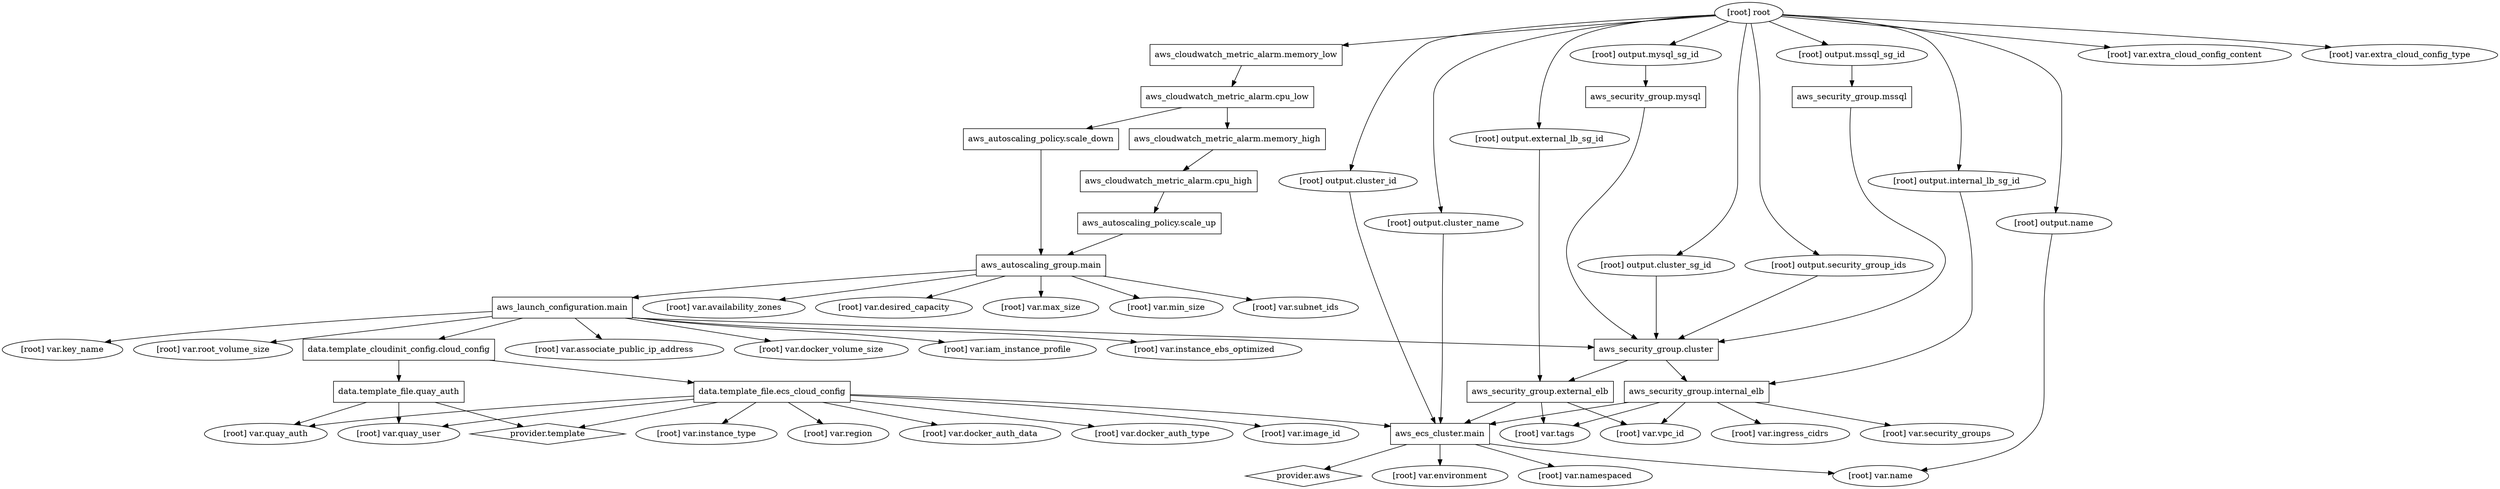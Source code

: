 digraph {
	compound = "true"
	newrank = "true"
	subgraph "root" {
		"[root] aws_autoscaling_group.main" [label = "aws_autoscaling_group.main", shape = "box"]
		"[root] aws_autoscaling_policy.scale_down" [label = "aws_autoscaling_policy.scale_down", shape = "box"]
		"[root] aws_autoscaling_policy.scale_up" [label = "aws_autoscaling_policy.scale_up", shape = "box"]
		"[root] aws_cloudwatch_metric_alarm.cpu_high" [label = "aws_cloudwatch_metric_alarm.cpu_high", shape = "box"]
		"[root] aws_cloudwatch_metric_alarm.cpu_low" [label = "aws_cloudwatch_metric_alarm.cpu_low", shape = "box"]
		"[root] aws_cloudwatch_metric_alarm.memory_high" [label = "aws_cloudwatch_metric_alarm.memory_high", shape = "box"]
		"[root] aws_cloudwatch_metric_alarm.memory_low" [label = "aws_cloudwatch_metric_alarm.memory_low", shape = "box"]
		"[root] aws_ecs_cluster.main" [label = "aws_ecs_cluster.main", shape = "box"]
		"[root] aws_launch_configuration.main" [label = "aws_launch_configuration.main", shape = "box"]
		"[root] aws_security_group.cluster" [label = "aws_security_group.cluster", shape = "box"]
		"[root] aws_security_group.external_elb" [label = "aws_security_group.external_elb", shape = "box"]
		"[root] aws_security_group.internal_elb" [label = "aws_security_group.internal_elb", shape = "box"]
		"[root] aws_security_group.mssql" [label = "aws_security_group.mssql", shape = "box"]
		"[root] aws_security_group.mysql" [label = "aws_security_group.mysql", shape = "box"]
		"[root] data.template_cloudinit_config.cloud_config" [label = "data.template_cloudinit_config.cloud_config", shape = "box"]
		"[root] data.template_file.ecs_cloud_config" [label = "data.template_file.ecs_cloud_config", shape = "box"]
		"[root] data.template_file.quay_auth" [label = "data.template_file.quay_auth", shape = "box"]
		"[root] provider.aws" [label = "provider.aws", shape = "diamond"]
		"[root] provider.template" [label = "provider.template", shape = "diamond"]
		"[root] aws_autoscaling_group.main" -> "[root] aws_launch_configuration.main"
		"[root] aws_autoscaling_group.main" -> "[root] var.availability_zones"
		"[root] aws_autoscaling_group.main" -> "[root] var.desired_capacity"
		"[root] aws_autoscaling_group.main" -> "[root] var.max_size"
		"[root] aws_autoscaling_group.main" -> "[root] var.min_size"
		"[root] aws_autoscaling_group.main" -> "[root] var.subnet_ids"
		"[root] aws_autoscaling_policy.scale_down" -> "[root] aws_autoscaling_group.main"
		"[root] aws_autoscaling_policy.scale_up" -> "[root] aws_autoscaling_group.main"
		"[root] aws_cloudwatch_metric_alarm.cpu_high" -> "[root] aws_autoscaling_policy.scale_up"
		"[root] aws_cloudwatch_metric_alarm.cpu_low" -> "[root] aws_autoscaling_policy.scale_down"
		"[root] aws_cloudwatch_metric_alarm.cpu_low" -> "[root] aws_cloudwatch_metric_alarm.memory_high"
		"[root] aws_cloudwatch_metric_alarm.memory_high" -> "[root] aws_cloudwatch_metric_alarm.cpu_high"
		"[root] aws_cloudwatch_metric_alarm.memory_low" -> "[root] aws_cloudwatch_metric_alarm.cpu_low"
		"[root] aws_ecs_cluster.main" -> "[root] provider.aws"
		"[root] aws_ecs_cluster.main" -> "[root] var.environment"
		"[root] aws_ecs_cluster.main" -> "[root] var.name"
		"[root] aws_ecs_cluster.main" -> "[root] var.namespaced"
		"[root] aws_launch_configuration.main" -> "[root] aws_security_group.cluster"
		"[root] aws_launch_configuration.main" -> "[root] data.template_cloudinit_config.cloud_config"
		"[root] aws_launch_configuration.main" -> "[root] var.associate_public_ip_address"
		"[root] aws_launch_configuration.main" -> "[root] var.docker_volume_size"
		"[root] aws_launch_configuration.main" -> "[root] var.iam_instance_profile"
		"[root] aws_launch_configuration.main" -> "[root] var.instance_ebs_optimized"
		"[root] aws_launch_configuration.main" -> "[root] var.key_name"
		"[root] aws_launch_configuration.main" -> "[root] var.root_volume_size"
		"[root] aws_security_group.cluster" -> "[root] aws_security_group.external_elb"
		"[root] aws_security_group.cluster" -> "[root] aws_security_group.internal_elb"
		"[root] aws_security_group.external_elb" -> "[root] aws_ecs_cluster.main"
		"[root] aws_security_group.external_elb" -> "[root] var.tags"
		"[root] aws_security_group.external_elb" -> "[root] var.vpc_id"
		"[root] aws_security_group.internal_elb" -> "[root] aws_ecs_cluster.main"
		"[root] aws_security_group.internal_elb" -> "[root] var.ingress_cidrs"
		"[root] aws_security_group.internal_elb" -> "[root] var.security_groups"
		"[root] aws_security_group.internal_elb" -> "[root] var.tags"
		"[root] aws_security_group.internal_elb" -> "[root] var.vpc_id"
		"[root] aws_security_group.mssql" -> "[root] aws_security_group.cluster"
		"[root] aws_security_group.mysql" -> "[root] aws_security_group.cluster"
		"[root] data.template_cloudinit_config.cloud_config" -> "[root] data.template_file.ecs_cloud_config"
		"[root] data.template_cloudinit_config.cloud_config" -> "[root] data.template_file.quay_auth"
		"[root] data.template_file.ecs_cloud_config" -> "[root] aws_ecs_cluster.main"
		"[root] data.template_file.ecs_cloud_config" -> "[root] provider.template"
		"[root] data.template_file.ecs_cloud_config" -> "[root] var.docker_auth_data"
		"[root] data.template_file.ecs_cloud_config" -> "[root] var.docker_auth_type"
		"[root] data.template_file.ecs_cloud_config" -> "[root] var.image_id"
		"[root] data.template_file.ecs_cloud_config" -> "[root] var.instance_type"
		"[root] data.template_file.ecs_cloud_config" -> "[root] var.quay_auth"
		"[root] data.template_file.ecs_cloud_config" -> "[root] var.quay_user"
		"[root] data.template_file.ecs_cloud_config" -> "[root] var.region"
		"[root] data.template_file.quay_auth" -> "[root] provider.template"
		"[root] data.template_file.quay_auth" -> "[root] var.quay_auth"
		"[root] data.template_file.quay_auth" -> "[root] var.quay_user"
		"[root] output.cluster_id" -> "[root] aws_ecs_cluster.main"
		"[root] output.cluster_name" -> "[root] aws_ecs_cluster.main"
		"[root] output.cluster_sg_id" -> "[root] aws_security_group.cluster"
		"[root] output.external_lb_sg_id" -> "[root] aws_security_group.external_elb"
		"[root] output.internal_lb_sg_id" -> "[root] aws_security_group.internal_elb"
		"[root] output.mssql_sg_id" -> "[root] aws_security_group.mssql"
		"[root] output.mysql_sg_id" -> "[root] aws_security_group.mysql"
		"[root] output.name" -> "[root] var.name"
		"[root] output.security_group_ids" -> "[root] aws_security_group.cluster"
		"[root] root" -> "[root] aws_cloudwatch_metric_alarm.memory_low"
		"[root] root" -> "[root] output.cluster_id"
		"[root] root" -> "[root] output.cluster_name"
		"[root] root" -> "[root] output.cluster_sg_id"
		"[root] root" -> "[root] output.external_lb_sg_id"
		"[root] root" -> "[root] output.internal_lb_sg_id"
		"[root] root" -> "[root] output.mssql_sg_id"
		"[root] root" -> "[root] output.mysql_sg_id"
		"[root] root" -> "[root] output.name"
		"[root] root" -> "[root] output.security_group_ids"
		"[root] root" -> "[root] var.extra_cloud_config_content"
		"[root] root" -> "[root] var.extra_cloud_config_type"
	}
}

